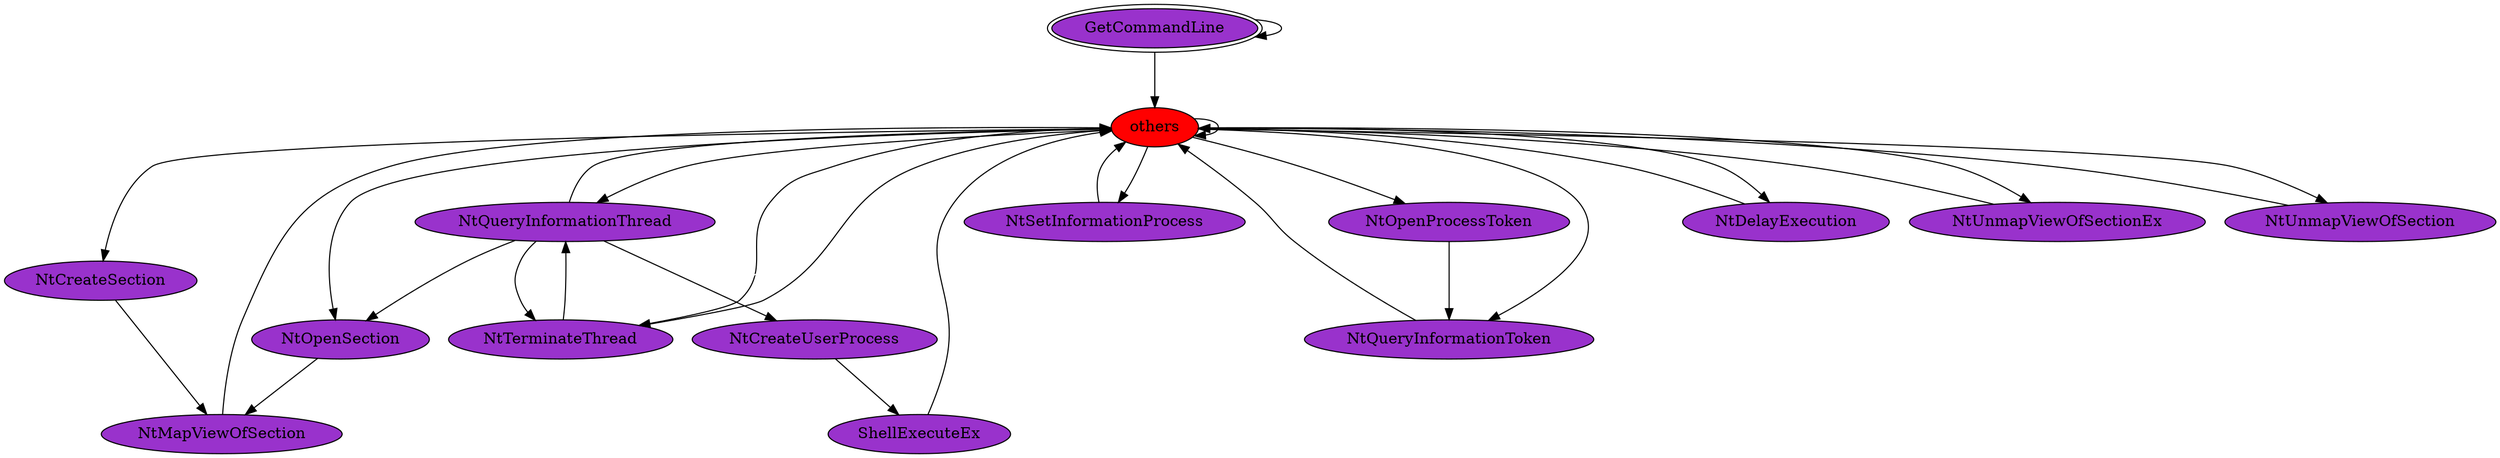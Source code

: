 digraph "./REPORTS/6732/API_PER_CATEGORY/ShellExecute.exe_2968_Processes_API_per_Category_Transition_Matrix" {
	GetCommandLine [label=GetCommandLine fillcolor=darkorchid peripheries=2 style=filled]
	GetCommandLine -> GetCommandLine [label=0.5 fontcolor=white]
	others [label=others fillcolor=red style=filled]
	GetCommandLine -> others [label=0.5 fontcolor=white]
	others -> others [label=0.8816 fontcolor=white]
	NtQueryInformationThread [label=NtQueryInformationThread fillcolor=darkorchid style=filled]
	others -> NtQueryInformationThread [label=0.0093 fontcolor=white]
	NtOpenSection [label=NtOpenSection fillcolor=darkorchid style=filled]
	others -> NtOpenSection [label=0.0013 fontcolor=white]
	NtSetInformationProcess [label=NtSetInformationProcess fillcolor=darkorchid style=filled]
	others -> NtSetInformationProcess [label=0.0013 fontcolor=white]
	NtQueryInformationToken [label=NtQueryInformationToken fillcolor=darkorchid style=filled]
	others -> NtQueryInformationToken [label=0.0864 fontcolor=white]
	NtCreateSection [label=NtCreateSection fillcolor=darkorchid style=filled]
	others -> NtCreateSection [label=0.0013 fontcolor=white]
	NtOpenProcessToken [label=NtOpenProcessToken fillcolor=darkorchid style=filled]
	others -> NtOpenProcessToken [label=0.0013 fontcolor=white]
	NtDelayExecution [label=NtDelayExecution fillcolor=darkorchid style=filled]
	others -> NtDelayExecution [label=0.0013 fontcolor=white]
	NtUnmapViewOfSectionEx [label=NtUnmapViewOfSectionEx fillcolor=darkorchid style=filled]
	others -> NtUnmapViewOfSectionEx [label=0.0013 fontcolor=white]
	NtUnmapViewOfSection [label=NtUnmapViewOfSection fillcolor=darkorchid style=filled]
	others -> NtUnmapViewOfSection [label=0.012 fontcolor=white]
	NtTerminateThread [label=NtTerminateThread fillcolor=darkorchid style=filled]
	others -> NtTerminateThread [label=0.0027 fontcolor=white]
	NtQueryInformationThread -> others [label=0.625 fontcolor=white]
	NtQueryInformationThread -> NtOpenSection [label=0.125 fontcolor=white]
	NtCreateUserProcess [label=NtCreateUserProcess fillcolor=darkorchid style=filled]
	NtQueryInformationThread -> NtCreateUserProcess [label=0.125 fontcolor=white]
	NtQueryInformationThread -> NtTerminateThread [label=0.125 fontcolor=white]
	NtMapViewOfSection [label=NtMapViewOfSection fillcolor=darkorchid style=filled]
	NtOpenSection -> NtMapViewOfSection [label=1.0 fontcolor=white]
	NtMapViewOfSection -> others [label=1.0 fontcolor=white]
	NtSetInformationProcess -> others [label=1.0 fontcolor=white]
	NtQueryInformationToken -> others [label=1.0 fontcolor=white]
	NtCreateSection -> NtMapViewOfSection [label=1.0 fontcolor=white]
	NtOpenProcessToken -> NtQueryInformationToken [label=1.0 fontcolor=white]
	ShellExecuteEx [label=ShellExecuteEx fillcolor=darkorchid style=filled]
	NtCreateUserProcess -> ShellExecuteEx [label=1.0 fontcolor=white]
	ShellExecuteEx -> others [label=1.0 fontcolor=white]
	NtDelayExecution -> others [label=1.0 fontcolor=white]
	NtUnmapViewOfSectionEx -> others [label=1.0 fontcolor=white]
	NtUnmapViewOfSection -> others [label=1.0 fontcolor=white]
	NtTerminateThread -> others [label=0.6667 fontcolor=white]
	NtTerminateThread -> NtQueryInformationThread [label=0.3333 fontcolor=white]
}
